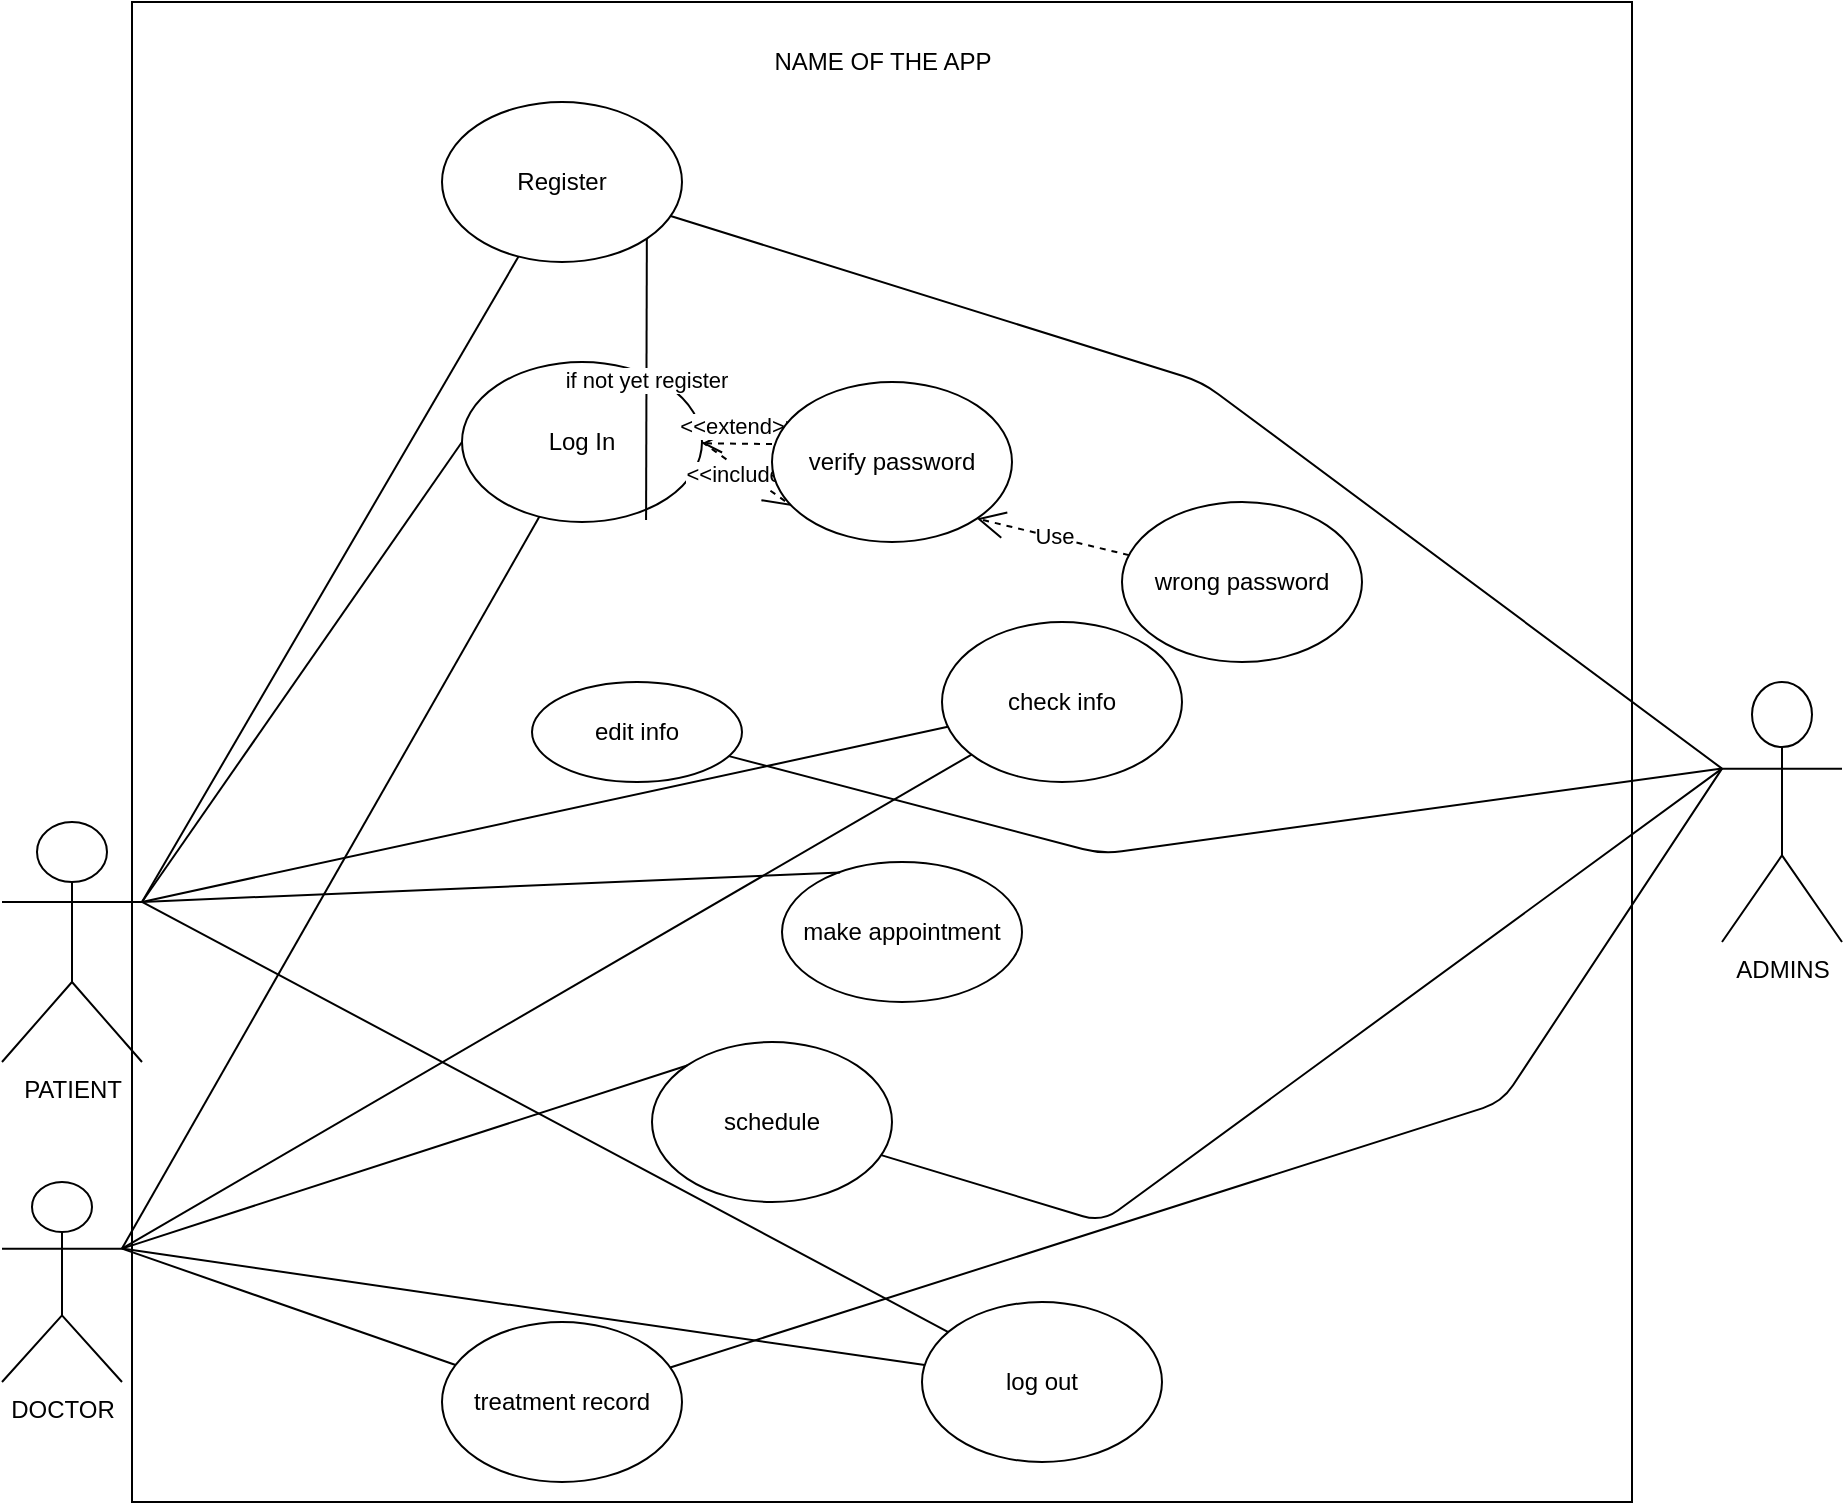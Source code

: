 <mxfile version="14.9.9" type="github">
  <diagram id="fhpa1yW14Nf8clvQcn4W" name="Page-1">
    <mxGraphModel dx="868" dy="1595" grid="1" gridSize="10" guides="1" tooltips="1" connect="1" arrows="1" fold="1" page="1" pageScale="1" pageWidth="850" pageHeight="1100" math="0" shadow="0">
      <root>
        <mxCell id="0" />
        <mxCell id="1" parent="0" />
        <mxCell id="PiePy1-SovwP09iOrNaZ-1" value="&lt;p align=&quot;center&quot;&gt;&lt;br&gt;&lt;/p&gt;" style="whiteSpace=wrap;html=1;aspect=fixed;align=center;imageHeight=30;" parent="1" vertex="1">
          <mxGeometry x="105" y="-800" width="750" height="750" as="geometry" />
        </mxCell>
        <mxCell id="PiePy1-SovwP09iOrNaZ-2" value="NAME OF THE APP" style="text;html=1;align=center;verticalAlign=middle;resizable=0;points=[];autosize=1;strokeColor=none;" parent="1" vertex="1">
          <mxGeometry x="420" y="-780" width="120" height="20" as="geometry" />
        </mxCell>
        <mxCell id="PiePy1-SovwP09iOrNaZ-3" value="PATIENT" style="shape=umlActor;verticalLabelPosition=bottom;verticalAlign=top;html=1;" parent="1" vertex="1">
          <mxGeometry x="40" y="-390" width="70" height="120" as="geometry" />
        </mxCell>
        <mxCell id="PiePy1-SovwP09iOrNaZ-5" value="DOCTOR" style="shape=umlActor;verticalLabelPosition=bottom;verticalAlign=top;html=1;" parent="1" vertex="1">
          <mxGeometry x="40" y="-210" width="60" height="100" as="geometry" />
        </mxCell>
        <mxCell id="PiePy1-SovwP09iOrNaZ-6" value="ADMINS" style="shape=umlActor;verticalLabelPosition=bottom;verticalAlign=top;html=1;direction=east;" parent="1" vertex="1">
          <mxGeometry x="900" y="-460" width="60" height="130" as="geometry" />
        </mxCell>
        <mxCell id="AIOXDdsMLLMwucUnHABV-1" value="Log In" style="ellipse;whiteSpace=wrap;html=1;" parent="1" vertex="1">
          <mxGeometry x="270" y="-620" width="120" height="80" as="geometry" />
        </mxCell>
        <mxCell id="AIOXDdsMLLMwucUnHABV-2" value="Register" style="ellipse;whiteSpace=wrap;html=1;" parent="1" vertex="1">
          <mxGeometry x="260" y="-750" width="120" height="80" as="geometry" />
        </mxCell>
        <mxCell id="AIOXDdsMLLMwucUnHABV-3" value="make appointment" style="ellipse;whiteSpace=wrap;html=1;" parent="1" vertex="1">
          <mxGeometry x="430" y="-370" width="120" height="70" as="geometry" />
        </mxCell>
        <mxCell id="AIOXDdsMLLMwucUnHABV-7" value="" style="endArrow=none;html=1;" parent="1" target="AIOXDdsMLLMwucUnHABV-2" edge="1">
          <mxGeometry width="50" height="50" relative="1" as="geometry">
            <mxPoint x="110" y="-350" as="sourcePoint" />
            <mxPoint x="300" y="-410" as="targetPoint" />
          </mxGeometry>
        </mxCell>
        <mxCell id="AIOXDdsMLLMwucUnHABV-8" value="" style="endArrow=none;html=1;entryX=0;entryY=0.5;entryDx=0;entryDy=0;" parent="1" target="AIOXDdsMLLMwucUnHABV-1" edge="1">
          <mxGeometry width="50" height="50" relative="1" as="geometry">
            <mxPoint x="110" y="-350" as="sourcePoint" />
            <mxPoint x="160" y="-400" as="targetPoint" />
          </mxGeometry>
        </mxCell>
        <mxCell id="AIOXDdsMLLMwucUnHABV-10" value="" style="endArrow=none;html=1;entryX=0.242;entryY=0.075;entryDx=0;entryDy=0;exitX=1;exitY=0.333;exitDx=0;exitDy=0;exitPerimeter=0;entryPerimeter=0;" parent="1" source="PiePy1-SovwP09iOrNaZ-3" target="AIOXDdsMLLMwucUnHABV-3" edge="1">
          <mxGeometry width="50" height="50" relative="1" as="geometry">
            <mxPoint x="130" y="-270" as="sourcePoint" />
            <mxPoint x="370" y="-280" as="targetPoint" />
          </mxGeometry>
        </mxCell>
        <mxCell id="AIOXDdsMLLMwucUnHABV-11" value="" style="endArrow=none;html=1;exitX=1;exitY=0.333;exitDx=0;exitDy=0;exitPerimeter=0;" parent="1" source="PiePy1-SovwP09iOrNaZ-3" target="AIOXDdsMLLMwucUnHABV-4" edge="1">
          <mxGeometry width="50" height="50" relative="1" as="geometry">
            <mxPoint x="110" y="-310" as="sourcePoint" />
            <mxPoint x="379.04" y="-144" as="targetPoint" />
          </mxGeometry>
        </mxCell>
        <mxCell id="AIOXDdsMLLMwucUnHABV-12" value="" style="endArrow=none;html=1;exitX=1;exitY=0.333;exitDx=0;exitDy=0;exitPerimeter=0;" parent="1" source="PiePy1-SovwP09iOrNaZ-5" target="AIOXDdsMLLMwucUnHABV-1" edge="1">
          <mxGeometry width="50" height="50" relative="1" as="geometry">
            <mxPoint x="90.96" y="-180" as="sourcePoint" />
            <mxPoint x="360.0" y="-14" as="targetPoint" />
          </mxGeometry>
        </mxCell>
        <mxCell id="AIOXDdsMLLMwucUnHABV-14" value="schedule" style="ellipse;whiteSpace=wrap;html=1;" parent="1" vertex="1">
          <mxGeometry x="365" y="-280" width="120" height="80" as="geometry" />
        </mxCell>
        <mxCell id="AIOXDdsMLLMwucUnHABV-16" value="" style="endArrow=none;html=1;entryX=0;entryY=0;entryDx=0;entryDy=0;exitX=1;exitY=0.333;exitDx=0;exitDy=0;exitPerimeter=0;" parent="1" source="PiePy1-SovwP09iOrNaZ-5" target="AIOXDdsMLLMwucUnHABV-14" edge="1">
          <mxGeometry width="50" height="50" relative="1" as="geometry">
            <mxPoint x="110" y="-170" as="sourcePoint" />
            <mxPoint x="369.04" y="-254" as="targetPoint" />
          </mxGeometry>
        </mxCell>
        <mxCell id="AIOXDdsMLLMwucUnHABV-18" value="" style="endArrow=none;html=1;exitX=1;exitY=0.333;exitDx=0;exitDy=0;exitPerimeter=0;" parent="1" source="PiePy1-SovwP09iOrNaZ-5" target="AIOXDdsMLLMwucUnHABV-4" edge="1">
          <mxGeometry width="50" height="50" relative="1" as="geometry">
            <mxPoint x="110" y="-294.187" as="sourcePoint" />
            <mxPoint x="377.574" y="-365.804" as="targetPoint" />
          </mxGeometry>
        </mxCell>
        <mxCell id="AIOXDdsMLLMwucUnHABV-4" value="check info" style="ellipse;whiteSpace=wrap;html=1;" parent="1" vertex="1">
          <mxGeometry x="510" y="-490" width="120" height="80" as="geometry" />
        </mxCell>
        <mxCell id="AIOXDdsMLLMwucUnHABV-24" value="" style="endArrow=none;html=1;entryX=0;entryY=0.333;entryDx=0;entryDy=0;entryPerimeter=0;" parent="1" source="AIOXDdsMLLMwucUnHABV-2" target="PiePy1-SovwP09iOrNaZ-6" edge="1">
          <mxGeometry width="50" height="50" relative="1" as="geometry">
            <mxPoint x="670" y="-390" as="sourcePoint" />
            <mxPoint x="720" y="-440" as="targetPoint" />
            <Array as="points">
              <mxPoint x="640" y="-610" />
            </Array>
          </mxGeometry>
        </mxCell>
        <mxCell id="AIOXDdsMLLMwucUnHABV-28" value="edit info" style="ellipse;whiteSpace=wrap;html=1;" parent="1" vertex="1">
          <mxGeometry x="305" y="-460" width="105" height="50" as="geometry" />
        </mxCell>
        <mxCell id="AIOXDdsMLLMwucUnHABV-29" value="wrong password" style="ellipse;whiteSpace=wrap;html=1;" parent="1" vertex="1">
          <mxGeometry x="600" y="-550" width="120" height="80" as="geometry" />
        </mxCell>
        <mxCell id="AIOXDdsMLLMwucUnHABV-31" value="&amp;lt;&amp;lt;include&amp;gt;&amp;gt;" style="endArrow=open;endSize=12;dashed=1;html=1;exitX=1;exitY=0.5;exitDx=0;exitDy=0;entryX=0.083;entryY=0.775;entryDx=0;entryDy=0;entryPerimeter=0;" parent="1" source="AIOXDdsMLLMwucUnHABV-1" target="AIOXDdsMLLMwucUnHABV-30" edge="1">
          <mxGeometry width="160" relative="1" as="geometry">
            <mxPoint x="425" y="-560" as="sourcePoint" />
            <mxPoint x="585" y="-560" as="targetPoint" />
          </mxGeometry>
        </mxCell>
        <mxCell id="AIOXDdsMLLMwucUnHABV-36" value="&amp;lt;&amp;lt;extend&amp;gt;&amp;gt;" style="html=1;verticalAlign=bottom;endArrow=open;dashed=1;endSize=8;exitX=0;exitY=0.388;exitDx=0;exitDy=0;exitPerimeter=0;startArrow=none;" parent="1" source="AIOXDdsMLLMwucUnHABV-30" target="AIOXDdsMLLMwucUnHABV-1" edge="1">
          <mxGeometry relative="1" as="geometry">
            <mxPoint x="510" y="-520" as="sourcePoint" />
            <mxPoint x="440" y="-520" as="targetPoint" />
          </mxGeometry>
        </mxCell>
        <mxCell id="AIOXDdsMLLMwucUnHABV-38" value="" style="endArrow=none;html=1;entryX=0;entryY=0.333;entryDx=0;entryDy=0;entryPerimeter=0;" parent="1" source="AIOXDdsMLLMwucUnHABV-28" target="PiePy1-SovwP09iOrNaZ-6" edge="1">
          <mxGeometry width="50" height="50" relative="1" as="geometry">
            <mxPoint x="400" y="-430" as="sourcePoint" />
            <mxPoint x="450" y="-480" as="targetPoint" />
            <Array as="points">
              <mxPoint x="590" y="-374" />
            </Array>
          </mxGeometry>
        </mxCell>
        <mxCell id="AIOXDdsMLLMwucUnHABV-39" value="" style="endArrow=none;html=1;entryX=0;entryY=0.333;entryDx=0;entryDy=0;entryPerimeter=0;" parent="1" source="AIOXDdsMLLMwucUnHABV-14" edge="1" target="PiePy1-SovwP09iOrNaZ-6">
          <mxGeometry width="50" height="50" relative="1" as="geometry">
            <mxPoint x="400" y="-340" as="sourcePoint" />
            <mxPoint x="770" y="-460" as="targetPoint" />
            <Array as="points">
              <mxPoint x="590" y="-190" />
            </Array>
          </mxGeometry>
        </mxCell>
        <mxCell id="A-I4qOjjlUj8XRTmBUHy-2" value="treatment record" style="ellipse;whiteSpace=wrap;html=1;" vertex="1" parent="1">
          <mxGeometry x="260" y="-140" width="120" height="80" as="geometry" />
        </mxCell>
        <mxCell id="A-I4qOjjlUj8XRTmBUHy-3" value="" style="endArrow=none;html=1;exitX=1;exitY=0.333;exitDx=0;exitDy=0;exitPerimeter=0;" edge="1" parent="1" source="PiePy1-SovwP09iOrNaZ-5" target="A-I4qOjjlUj8XRTmBUHy-2">
          <mxGeometry width="50" height="50" relative="1" as="geometry">
            <mxPoint x="410" y="-310" as="sourcePoint" />
            <mxPoint x="460" y="-360" as="targetPoint" />
          </mxGeometry>
        </mxCell>
        <mxCell id="AIOXDdsMLLMwucUnHABV-30" value="verify password" style="ellipse;whiteSpace=wrap;html=1;" parent="1" vertex="1">
          <mxGeometry x="425" y="-610" width="120" height="80" as="geometry" />
        </mxCell>
        <mxCell id="A-I4qOjjlUj8XRTmBUHy-9" value="if not yet register" style="endArrow=none;html=1;exitX=1;exitY=1;exitDx=0;exitDy=0;entryX=0.767;entryY=0.988;entryDx=0;entryDy=0;entryPerimeter=0;" edge="1" parent="1" source="AIOXDdsMLLMwucUnHABV-2" target="AIOXDdsMLLMwucUnHABV-1">
          <mxGeometry width="50" height="50" relative="1" as="geometry">
            <mxPoint x="500" y="-500" as="sourcePoint" />
            <mxPoint x="550" y="-550" as="targetPoint" />
            <Array as="points" />
          </mxGeometry>
        </mxCell>
        <mxCell id="A-I4qOjjlUj8XRTmBUHy-10" value="Use" style="endArrow=open;endSize=12;dashed=1;html=1;entryX=1;entryY=1;entryDx=0;entryDy=0;" edge="1" parent="1" source="AIOXDdsMLLMwucUnHABV-29" target="AIOXDdsMLLMwucUnHABV-30">
          <mxGeometry width="160" relative="1" as="geometry">
            <mxPoint x="380" y="-510.5" as="sourcePoint" />
            <mxPoint x="540" y="-510.5" as="targetPoint" />
          </mxGeometry>
        </mxCell>
        <mxCell id="A-I4qOjjlUj8XRTmBUHy-11" value="" style="endArrow=none;html=1;entryX=0;entryY=0.333;entryDx=0;entryDy=0;entryPerimeter=0;" edge="1" parent="1" source="A-I4qOjjlUj8XRTmBUHy-2" target="PiePy1-SovwP09iOrNaZ-6">
          <mxGeometry width="50" height="50" relative="1" as="geometry">
            <mxPoint x="460" y="-280" as="sourcePoint" />
            <mxPoint x="880" y="-440" as="targetPoint" />
            <Array as="points">
              <mxPoint x="790" y="-250" />
            </Array>
          </mxGeometry>
        </mxCell>
        <mxCell id="A-I4qOjjlUj8XRTmBUHy-12" value="log out" style="ellipse;whiteSpace=wrap;html=1;" vertex="1" parent="1">
          <mxGeometry x="500" y="-150" width="120" height="80" as="geometry" />
        </mxCell>
        <mxCell id="A-I4qOjjlUj8XRTmBUHy-13" value="" style="endArrow=none;html=1;entryX=1;entryY=0.333;entryDx=0;entryDy=0;entryPerimeter=0;" edge="1" parent="1" source="A-I4qOjjlUj8XRTmBUHy-12" target="PiePy1-SovwP09iOrNaZ-3">
          <mxGeometry width="50" height="50" relative="1" as="geometry">
            <mxPoint x="440" y="-110" as="sourcePoint" />
            <mxPoint x="490" y="-160" as="targetPoint" />
          </mxGeometry>
        </mxCell>
        <mxCell id="A-I4qOjjlUj8XRTmBUHy-14" value="" style="endArrow=none;html=1;exitX=1;exitY=0.333;exitDx=0;exitDy=0;exitPerimeter=0;" edge="1" parent="1" source="PiePy1-SovwP09iOrNaZ-5" target="A-I4qOjjlUj8XRTmBUHy-12">
          <mxGeometry width="50" height="50" relative="1" as="geometry">
            <mxPoint x="440" y="-110" as="sourcePoint" />
            <mxPoint x="490" y="-160" as="targetPoint" />
          </mxGeometry>
        </mxCell>
      </root>
    </mxGraphModel>
  </diagram>
</mxfile>
